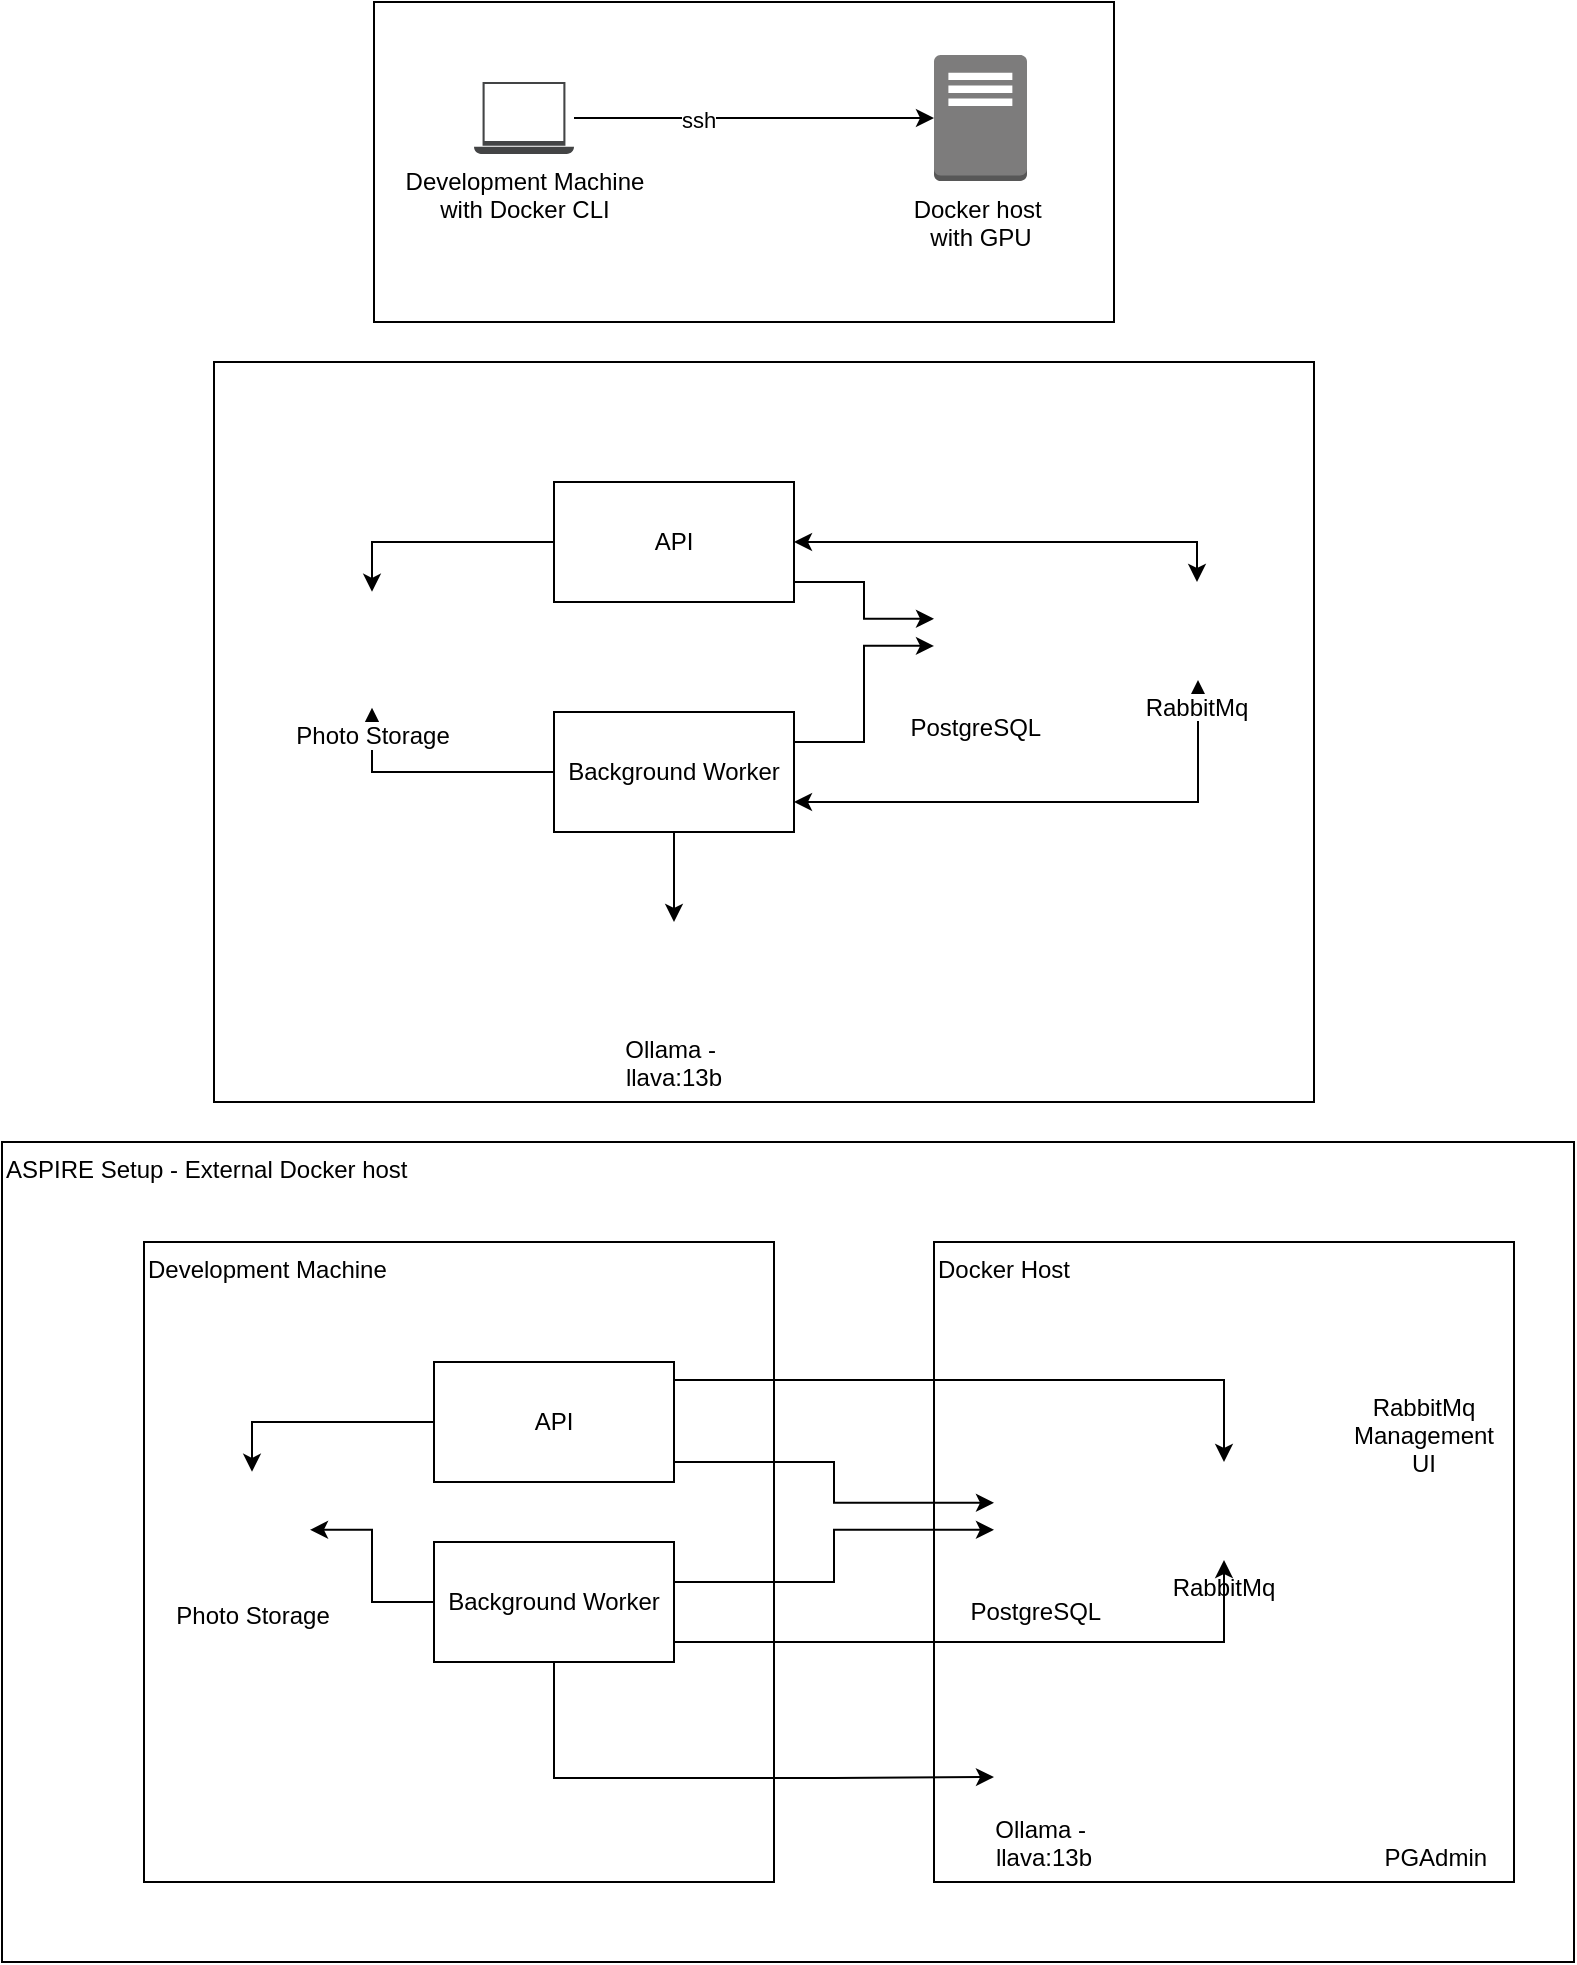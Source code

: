 <mxfile version="24.6.5" type="github">
  <diagram name="development machines" id="C3VDw5aWPiY7srh2QyCc">
    <mxGraphModel dx="1795" dy="1225" grid="1" gridSize="10" guides="1" tooltips="1" connect="1" arrows="1" fold="1" page="1" pageScale="1" pageWidth="827" pageHeight="1169" math="0" shadow="0">
      <root>
        <mxCell id="0" />
        <mxCell id="1" parent="0" />
        <mxCell id="tAggl4OfdlQCPNv6Ook9-40" value="ASPIRE Setup - External Docker host" style="rounded=0;whiteSpace=wrap;html=1;align=left;verticalAlign=top;" vertex="1" parent="1">
          <mxGeometry x="-6" y="660" width="786" height="410" as="geometry" />
        </mxCell>
        <mxCell id="mQwq3rVBsMqgfcajMx54-5" value="" style="rounded=0;whiteSpace=wrap;html=1;" parent="1" vertex="1">
          <mxGeometry x="180" y="90" width="370" height="160" as="geometry" />
        </mxCell>
        <mxCell id="mQwq3rVBsMqgfcajMx54-3" style="edgeStyle=orthogonalEdgeStyle;rounded=0;orthogonalLoop=1;jettySize=auto;html=1;" parent="1" source="mQwq3rVBsMqgfcajMx54-1" target="mQwq3rVBsMqgfcajMx54-2" edge="1">
          <mxGeometry relative="1" as="geometry" />
        </mxCell>
        <mxCell id="mQwq3rVBsMqgfcajMx54-4" value="ssh" style="edgeLabel;html=1;align=center;verticalAlign=middle;resizable=0;points=[];" parent="mQwq3rVBsMqgfcajMx54-3" vertex="1" connectable="0">
          <mxGeometry x="-0.311" y="-1" relative="1" as="geometry">
            <mxPoint as="offset" />
          </mxGeometry>
        </mxCell>
        <mxCell id="mQwq3rVBsMqgfcajMx54-1" value="Development Machine&lt;div&gt;with Docker CLI&lt;/div&gt;" style="sketch=0;pointerEvents=1;shadow=0;dashed=0;html=1;strokeColor=none;fillColor=#434445;aspect=fixed;labelPosition=center;verticalLabelPosition=bottom;verticalAlign=top;align=center;outlineConnect=0;shape=mxgraph.vvd.laptop;" parent="1" vertex="1">
          <mxGeometry x="230" y="130" width="50" height="36" as="geometry" />
        </mxCell>
        <mxCell id="mQwq3rVBsMqgfcajMx54-2" value="Docker host&amp;nbsp;&lt;div&gt;with GPU&lt;/div&gt;" style="outlineConnect=0;dashed=0;verticalLabelPosition=bottom;verticalAlign=top;align=center;html=1;shape=mxgraph.aws3.traditional_server;fillColor=#7D7C7C;gradientColor=none;" parent="1" vertex="1">
          <mxGeometry x="460" y="116.5" width="46.5" height="63" as="geometry" />
        </mxCell>
        <mxCell id="tAggl4OfdlQCPNv6Ook9-1" value="" style="rounded=0;whiteSpace=wrap;html=1;" vertex="1" parent="1">
          <mxGeometry x="100" y="270" width="550" height="370" as="geometry" />
        </mxCell>
        <mxCell id="tAggl4OfdlQCPNv6Ook9-6" style="edgeStyle=orthogonalEdgeStyle;rounded=0;orthogonalLoop=1;jettySize=auto;html=1;entryX=0.5;entryY=0;entryDx=0;entryDy=0;" edge="1" parent="1" source="tAggl4OfdlQCPNv6Ook9-2" target="tAggl4OfdlQCPNv6Ook9-5">
          <mxGeometry relative="1" as="geometry" />
        </mxCell>
        <mxCell id="tAggl4OfdlQCPNv6Ook9-17" style="edgeStyle=orthogonalEdgeStyle;rounded=0;orthogonalLoop=1;jettySize=auto;html=1;entryX=0.5;entryY=0;entryDx=0;entryDy=0;startArrow=classic;startFill=1;" edge="1" parent="1" source="tAggl4OfdlQCPNv6Ook9-2" target="tAggl4OfdlQCPNv6Ook9-4">
          <mxGeometry relative="1" as="geometry" />
        </mxCell>
        <mxCell id="tAggl4OfdlQCPNv6Ook9-18" style="edgeStyle=orthogonalEdgeStyle;rounded=0;orthogonalLoop=1;jettySize=auto;html=1;entryX=0;entryY=0.25;entryDx=0;entryDy=0;" edge="1" parent="1" source="tAggl4OfdlQCPNv6Ook9-2" target="tAggl4OfdlQCPNv6Ook9-9">
          <mxGeometry relative="1" as="geometry">
            <Array as="points">
              <mxPoint x="425" y="380" />
              <mxPoint x="425" y="398" />
            </Array>
          </mxGeometry>
        </mxCell>
        <mxCell id="tAggl4OfdlQCPNv6Ook9-2" value="API" style="rounded=0;whiteSpace=wrap;html=1;" vertex="1" parent="1">
          <mxGeometry x="270" y="330" width="120" height="60" as="geometry" />
        </mxCell>
        <mxCell id="tAggl4OfdlQCPNv6Ook9-7" style="edgeStyle=orthogonalEdgeStyle;rounded=0;orthogonalLoop=1;jettySize=auto;html=1;" edge="1" parent="1" source="tAggl4OfdlQCPNv6Ook9-3" target="tAggl4OfdlQCPNv6Ook9-5">
          <mxGeometry relative="1" as="geometry" />
        </mxCell>
        <mxCell id="tAggl4OfdlQCPNv6Ook9-15" style="edgeStyle=orthogonalEdgeStyle;rounded=0;orthogonalLoop=1;jettySize=auto;html=1;exitX=1;exitY=0.75;exitDx=0;exitDy=0;startArrow=classic;startFill=1;endArrow=classic;endFill=1;" edge="1" parent="1" source="tAggl4OfdlQCPNv6Ook9-3" target="tAggl4OfdlQCPNv6Ook9-4">
          <mxGeometry relative="1" as="geometry">
            <Array as="points">
              <mxPoint x="592" y="490" />
            </Array>
          </mxGeometry>
        </mxCell>
        <mxCell id="tAggl4OfdlQCPNv6Ook9-19" style="edgeStyle=orthogonalEdgeStyle;rounded=0;orthogonalLoop=1;jettySize=auto;html=1;entryX=0;entryY=0.5;entryDx=0;entryDy=0;" edge="1" parent="1" source="tAggl4OfdlQCPNv6Ook9-3" target="tAggl4OfdlQCPNv6Ook9-9">
          <mxGeometry relative="1" as="geometry">
            <Array as="points">
              <mxPoint x="425" y="460" />
              <mxPoint x="425" y="412" />
            </Array>
          </mxGeometry>
        </mxCell>
        <mxCell id="tAggl4OfdlQCPNv6Ook9-20" style="edgeStyle=orthogonalEdgeStyle;rounded=0;orthogonalLoop=1;jettySize=auto;html=1;" edge="1" parent="1" source="tAggl4OfdlQCPNv6Ook9-3" target="tAggl4OfdlQCPNv6Ook9-11">
          <mxGeometry relative="1" as="geometry" />
        </mxCell>
        <mxCell id="tAggl4OfdlQCPNv6Ook9-3" value="Background Worker" style="rounded=0;whiteSpace=wrap;html=1;" vertex="1" parent="1">
          <mxGeometry x="270" y="445" width="120" height="60" as="geometry" />
        </mxCell>
        <mxCell id="tAggl4OfdlQCPNv6Ook9-4" value="RabbitMq" style="shape=image;verticalLabelPosition=bottom;labelBackgroundColor=default;verticalAlign=top;aspect=fixed;imageAspect=0;image=https://images.ctfassets.net/o7xu9whrs0u9/6qR4PTwCTfgl0tjfrz0lpy/819fecae70412dacb9b960b98f5fae3b/RabbitMQ-LOGO.png;" vertex="1" parent="1">
          <mxGeometry x="566.5" y="380" width="50" height="49" as="geometry" />
        </mxCell>
        <mxCell id="tAggl4OfdlQCPNv6Ook9-5" value="Photo Storage" style="shape=image;html=1;verticalAlign=top;verticalLabelPosition=bottom;labelBackgroundColor=#ffffff;imageAspect=0;aspect=fixed;image=https://cdn0.iconfinder.com/data/icons/business-collection-2027/59/record-128.png" vertex="1" parent="1">
          <mxGeometry x="150" y="384.89" width="58" height="58" as="geometry" />
        </mxCell>
        <mxCell id="tAggl4OfdlQCPNv6Ook9-9" value="PostgreSQL" style="shape=image;verticalLabelPosition=bottom;labelBackgroundColor=default;verticalAlign=top;aspect=fixed;imageAspect=0;image=https://upload.wikimedia.org/wikipedia/commons/thumb/2/29/Postgresql_elephant.svg/993px-Postgresql_elephant.svg.png;" vertex="1" parent="1">
          <mxGeometry x="460" y="384.89" width="41.8" height="54.11" as="geometry" />
        </mxCell>
        <mxCell id="tAggl4OfdlQCPNv6Ook9-11" value="Ollama - &#xa;llava:13b" style="shape=image;verticalLabelPosition=bottom;labelBackgroundColor=default;verticalAlign=top;aspect=fixed;imageAspect=0;image=https://djeqr6to3dedg.cloudfront.net/repo-logos/ollama/ollama/live/logo-1701412810306.png;" vertex="1" parent="1">
          <mxGeometry x="305" y="550" width="50" height="50" as="geometry" />
        </mxCell>
        <mxCell id="tAggl4OfdlQCPNv6Ook9-29" value="Development Machine" style="rounded=0;whiteSpace=wrap;html=1;verticalAlign=top;align=left;" vertex="1" parent="1">
          <mxGeometry x="65" y="710" width="315" height="320" as="geometry" />
        </mxCell>
        <mxCell id="tAggl4OfdlQCPNv6Ook9-33" style="edgeStyle=orthogonalEdgeStyle;rounded=0;orthogonalLoop=1;jettySize=auto;html=1;entryX=0.5;entryY=0;entryDx=0;entryDy=0;" edge="1" parent="1" source="tAggl4OfdlQCPNv6Ook9-30" target="tAggl4OfdlQCPNv6Ook9-32">
          <mxGeometry relative="1" as="geometry" />
        </mxCell>
        <mxCell id="tAggl4OfdlQCPNv6Ook9-30" value="API" style="rounded=0;whiteSpace=wrap;html=1;" vertex="1" parent="1">
          <mxGeometry x="210" y="770" width="120" height="60" as="geometry" />
        </mxCell>
        <mxCell id="tAggl4OfdlQCPNv6Ook9-34" style="edgeStyle=orthogonalEdgeStyle;rounded=0;orthogonalLoop=1;jettySize=auto;html=1;" edge="1" parent="1" source="tAggl4OfdlQCPNv6Ook9-31" target="tAggl4OfdlQCPNv6Ook9-32">
          <mxGeometry relative="1" as="geometry" />
        </mxCell>
        <mxCell id="tAggl4OfdlQCPNv6Ook9-31" value="Background Worker" style="rounded=0;whiteSpace=wrap;html=1;" vertex="1" parent="1">
          <mxGeometry x="210" y="860" width="120" height="60" as="geometry" />
        </mxCell>
        <mxCell id="tAggl4OfdlQCPNv6Ook9-32" value="Photo Storage" style="shape=image;html=1;verticalAlign=top;verticalLabelPosition=bottom;labelBackgroundColor=#ffffff;imageAspect=0;aspect=fixed;image=https://cdn0.iconfinder.com/data/icons/business-collection-2027/59/record-128.png" vertex="1" parent="1">
          <mxGeometry x="90" y="824.89" width="58" height="58" as="geometry" />
        </mxCell>
        <mxCell id="tAggl4OfdlQCPNv6Ook9-21" value="Docker Host" style="rounded=0;whiteSpace=wrap;html=1;verticalAlign=top;align=left;" vertex="1" parent="1">
          <mxGeometry x="460" y="710" width="290" height="320" as="geometry" />
        </mxCell>
        <mxCell id="tAggl4OfdlQCPNv6Ook9-23" value="PostgreSQL" style="shape=image;verticalLabelPosition=bottom;labelBackgroundColor=default;verticalAlign=top;aspect=fixed;imageAspect=0;image=https://upload.wikimedia.org/wikipedia/commons/thumb/2/29/Postgresql_elephant.svg/993px-Postgresql_elephant.svg.png;" vertex="1" parent="1">
          <mxGeometry x="490.0" y="826.84" width="41.8" height="54.11" as="geometry" />
        </mxCell>
        <mxCell id="tAggl4OfdlQCPNv6Ook9-24" value="RabbitMq" style="shape=image;verticalLabelPosition=bottom;labelBackgroundColor=default;verticalAlign=top;aspect=fixed;imageAspect=0;image=https://images.ctfassets.net/o7xu9whrs0u9/6qR4PTwCTfgl0tjfrz0lpy/819fecae70412dacb9b960b98f5fae3b/RabbitMQ-LOGO.png;" vertex="1" parent="1">
          <mxGeometry x="580" y="820" width="50" height="49" as="geometry" />
        </mxCell>
        <mxCell id="tAggl4OfdlQCPNv6Ook9-25" value="Ollama - &#xa;llava:13b" style="shape=image;verticalLabelPosition=bottom;labelBackgroundColor=default;verticalAlign=top;aspect=fixed;imageAspect=0;image=https://djeqr6to3dedg.cloudfront.net/repo-logos/ollama/ollama/live/logo-1701412810306.png;" vertex="1" parent="1">
          <mxGeometry x="490.0" y="940" width="50" height="50" as="geometry" />
        </mxCell>
        <mxCell id="tAggl4OfdlQCPNv6Ook9-26" value="PGAdmin" style="shape=image;verticalLabelPosition=bottom;labelBackgroundColor=default;verticalAlign=top;aspect=fixed;imageAspect=0;image=https://upload.wikimedia.org/wikipedia/commons/thumb/2/29/Postgresql_elephant.svg/993px-Postgresql_elephant.svg.png;" vertex="1" parent="1">
          <mxGeometry x="690" y="950" width="41.8" height="54.11" as="geometry" />
        </mxCell>
        <mxCell id="tAggl4OfdlQCPNv6Ook9-27" value="RabbitMq&#xa;Management&#xa;UI" style="shape=image;verticalLabelPosition=bottom;labelBackgroundColor=default;verticalAlign=top;aspect=fixed;imageAspect=0;image=https://images.ctfassets.net/o7xu9whrs0u9/6qR4PTwCTfgl0tjfrz0lpy/819fecae70412dacb9b960b98f5fae3b/RabbitMQ-LOGO.png;" vertex="1" parent="1">
          <mxGeometry x="680" y="730" width="50" height="49" as="geometry" />
        </mxCell>
        <mxCell id="tAggl4OfdlQCPNv6Ook9-36" style="edgeStyle=orthogonalEdgeStyle;rounded=0;orthogonalLoop=1;jettySize=auto;html=1;entryX=0;entryY=0.5;entryDx=0;entryDy=0;" edge="1" parent="1" source="tAggl4OfdlQCPNv6Ook9-31" target="tAggl4OfdlQCPNv6Ook9-23">
          <mxGeometry relative="1" as="geometry">
            <Array as="points">
              <mxPoint x="410" y="880" />
              <mxPoint x="410" y="854" />
            </Array>
          </mxGeometry>
        </mxCell>
        <mxCell id="tAggl4OfdlQCPNv6Ook9-35" style="edgeStyle=orthogonalEdgeStyle;rounded=0;orthogonalLoop=1;jettySize=auto;html=1;entryX=0;entryY=0.25;entryDx=0;entryDy=0;" edge="1" parent="1" source="tAggl4OfdlQCPNv6Ook9-30" target="tAggl4OfdlQCPNv6Ook9-23">
          <mxGeometry relative="1" as="geometry">
            <Array as="points">
              <mxPoint x="410" y="820" />
              <mxPoint x="410" y="840" />
            </Array>
          </mxGeometry>
        </mxCell>
        <mxCell id="tAggl4OfdlQCPNv6Ook9-37" style="edgeStyle=orthogonalEdgeStyle;rounded=0;orthogonalLoop=1;jettySize=auto;html=1;entryX=0.5;entryY=0;entryDx=0;entryDy=0;exitX=1;exitY=0.15;exitDx=0;exitDy=0;exitPerimeter=0;" edge="1" parent="1" source="tAggl4OfdlQCPNv6Ook9-30" target="tAggl4OfdlQCPNv6Ook9-24">
          <mxGeometry relative="1" as="geometry" />
        </mxCell>
        <mxCell id="tAggl4OfdlQCPNv6Ook9-38" style="edgeStyle=orthogonalEdgeStyle;rounded=0;orthogonalLoop=1;jettySize=auto;html=1;" edge="1" parent="1" source="tAggl4OfdlQCPNv6Ook9-31" target="tAggl4OfdlQCPNv6Ook9-24">
          <mxGeometry relative="1" as="geometry">
            <Array as="points">
              <mxPoint x="605" y="910" />
            </Array>
          </mxGeometry>
        </mxCell>
        <mxCell id="tAggl4OfdlQCPNv6Ook9-39" style="edgeStyle=orthogonalEdgeStyle;rounded=0;orthogonalLoop=1;jettySize=auto;html=1;entryX=0;entryY=0.75;entryDx=0;entryDy=0;" edge="1" parent="1" source="tAggl4OfdlQCPNv6Ook9-31" target="tAggl4OfdlQCPNv6Ook9-25">
          <mxGeometry relative="1" as="geometry">
            <Array as="points">
              <mxPoint x="270" y="978" />
              <mxPoint x="410" y="978" />
            </Array>
          </mxGeometry>
        </mxCell>
      </root>
    </mxGraphModel>
  </diagram>
</mxfile>
